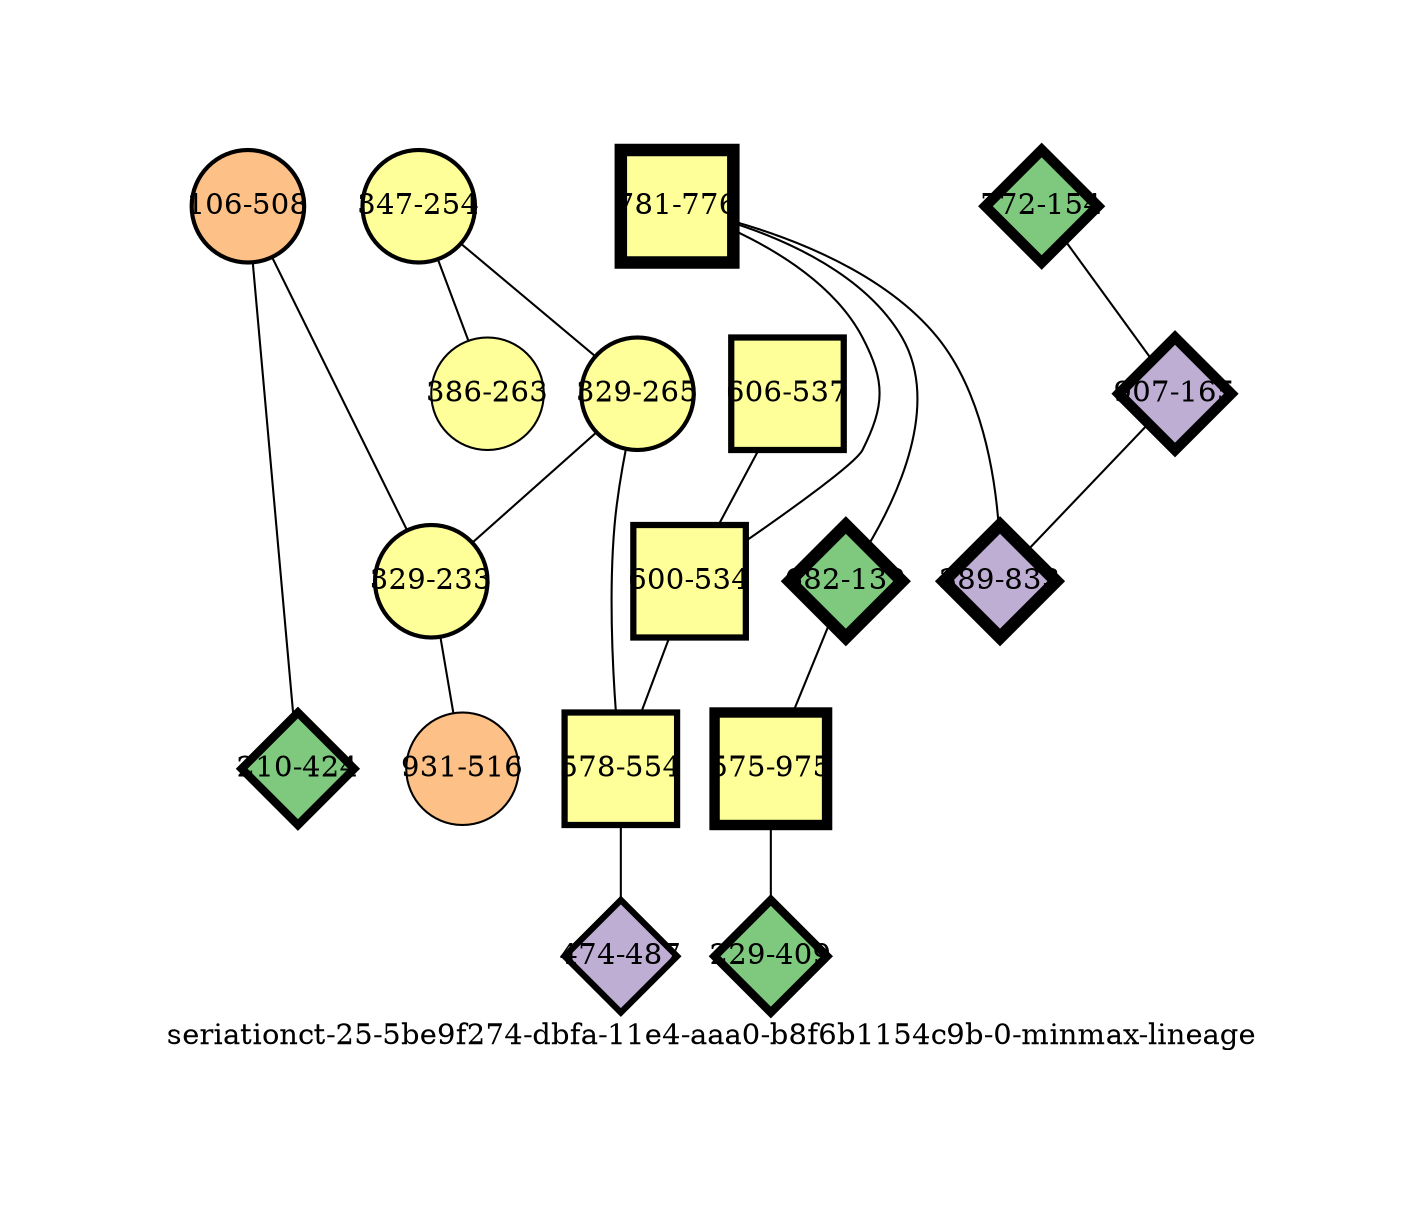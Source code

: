 strict graph "seriationct-25-5be9f274-dbfa-11e4-aaa0-b8f6b1154c9b-0-minmax-lineage" {
labelloc=b;
ratio=auto;
pad="1.0";
label="seriationct-25-5be9f274-dbfa-11e4-aaa0-b8f6b1154c9b-0-minmax-lineage";
node [width="0.75", style=filled, fixedsize=true, height="0.75", shape=circle, label=""];
0 [xCoordinate="776.0", appears_in_slice=6, yCoordinate="781.0", colorscheme=accent6, lineage_id=1, short_label="781-776", label="781-776", shape=square, cluster_id=3, fillcolor=4, size="500.0", id=15, penwidth="6.0"];
1 [xCoordinate="154.0", appears_in_slice=5, yCoordinate="772.0", colorscheme=accent6, lineage_id=2, short_label="772-154", label="772-154", shape=diamond, cluster_id=0, fillcolor=1, size="500.0", id=13, penwidth="5.0"];
2 [xCoordinate="254.0", appears_in_slice=2, yCoordinate="347.0", colorscheme=accent6, lineage_id=0, short_label="347-254", label="347-254", shape=circle, cluster_id=3, fillcolor=4, size="500.0", id=2, penwidth="2.0"];
3 [xCoordinate="537.0", appears_in_slice=3, yCoordinate="606.0", colorscheme=accent6, lineage_id=1, short_label="606-537", label="606-537", shape=square, cluster_id=3, fillcolor=4, size="500.0", id=3, penwidth="3.0"];
4 [xCoordinate="165.0", appears_in_slice=5, yCoordinate="907.0", colorscheme=accent6, lineage_id=2, short_label="907-165", label="907-165", shape=diamond, cluster_id=1, fillcolor=2, size="500.0", id=4, penwidth="5.0"];
5 [xCoordinate="265.0", appears_in_slice=2, yCoordinate="329.0", colorscheme=accent6, lineage_id=0, short_label="329-265", label="329-265", shape=circle, cluster_id=3, fillcolor=4, size="500.0", id=5, penwidth="2.0"];
6 [xCoordinate="534.0", appears_in_slice=3, yCoordinate="600.0", colorscheme=accent6, lineage_id=1, short_label="600-534", label="600-534", shape=square, cluster_id=3, fillcolor=4, size="500.0", id=1, penwidth="3.0"];
7 [xCoordinate="508.0", appears_in_slice=2, yCoordinate="106.0", colorscheme=accent6, lineage_id=0, short_label="106-508", label="106-508", shape=circle, cluster_id=2, fillcolor=3, size="500.0", id=6, penwidth="2.0"];
8 [xCoordinate="233.0", appears_in_slice=2, yCoordinate="329.0", colorscheme=accent6, lineage_id=0, short_label="329-233", label="329-233", shape=circle, cluster_id=3, fillcolor=4, size="500.0", id=7, penwidth="2.0"];
9 [xCoordinate="516.0", appears_in_slice=1, yCoordinate="931.0", colorscheme=accent6, lineage_id=0, short_label="931-516", label="931-516", shape=circle, cluster_id=2, fillcolor=3, size="500.0", id=8, penwidth="1.0"];
10 [xCoordinate="554.0", appears_in_slice=3, yCoordinate="578.0", colorscheme=accent6, lineage_id=1, short_label="578-554", label="578-554", shape=square, cluster_id=3, fillcolor=4, size="500.0", id=9, penwidth="3.0"];
11 [xCoordinate="132.0", appears_in_slice=6, yCoordinate="682.0", colorscheme=accent6, lineage_id=2, short_label="682-132", label="682-132", shape=diamond, cluster_id=0, fillcolor=1, size="500.0", id=14, penwidth="6.0"];
12 [xCoordinate="975.0", appears_in_slice=5, yCoordinate="575.0", colorscheme=accent6, lineage_id=1, short_label="575-975", label="575-975", shape=square, cluster_id=3, fillcolor=4, size="500.0", id=11, penwidth="5.0"];
13 [xCoordinate="487.0", appears_in_slice=3, yCoordinate="474.0", colorscheme=accent6, lineage_id=2, short_label="474-487", label="474-487", shape=diamond, cluster_id=1, fillcolor=2, size="500.0", id=0, penwidth="3.0"];
14 [xCoordinate="409.0", appears_in_slice=4, yCoordinate="229.0", colorscheme=accent6, lineage_id=2, short_label="229-409", label="229-409", shape=diamond, cluster_id=0, fillcolor=1, size="500.0", id=12, penwidth="4.0"];
15 [xCoordinate="263.0", appears_in_slice=1, yCoordinate="386.0", colorscheme=accent6, lineage_id=0, short_label="386-263", label="386-263", shape=circle, cluster_id=3, fillcolor=4, size="500.0", id=10, penwidth="1.0"];
16 [xCoordinate="424.0", appears_in_slice=4, yCoordinate="210.0", colorscheme=accent6, lineage_id=2, short_label="210-424", label="210-424", shape=diamond, cluster_id=0, fillcolor=1, size="500.0", id=16, penwidth="4.0"];
17 [xCoordinate="833.0", appears_in_slice=6, yCoordinate="389.0", colorscheme=accent6, lineage_id=2, short_label="389-833", label="389-833", shape=diamond, cluster_id=1, fillcolor=2, size="500.0", id=17, penwidth="6.0"];
0 -- 17  [inverseweight="3.78853113935", weight="0.263954541541"];
0 -- 11  [inverseweight="3.40285687674", weight="0.293870719875"];
0 -- 6  [inverseweight="1.50884665232", weight="0.66275787434"];
1 -- 4  [inverseweight="1.77811007394", weight="0.562394879066"];
2 -- 5  [inverseweight="3.00160929399", weight="0.333154618758"];
2 -- 15  [inverseweight="3.45791058158", weight="0.289191977759"];
3 -- 6  [inverseweight="23.3634656758", weight="0.0428018691181"];
4 -- 17  [inverseweight="2.95676875422", weight="0.338207037183"];
5 -- 8  [inverseweight="2.26977473422", weight="0.440572355011"];
5 -- 10  [inverseweight="1.85923715829", weight="0.537854999047"];
6 -- 10  [inverseweight="2.16156729985", weight="0.462627279784"];
7 -- 16  [inverseweight="1.3425443544", weight="0.744854348178"];
7 -- 8  [inverseweight="31.0086836473", weight="0.0322490309932"];
8 -- 9  [inverseweight="2.89788126418", weight="0.345079700939"];
10 -- 13  [inverseweight="2.43211835591", weight="0.411164200776"];
11 -- 12  [inverseweight="2.35870049888", weight="0.423962262472"];
12 -- 14  [inverseweight="8.45637614365", weight="0.118253963993"];
}
